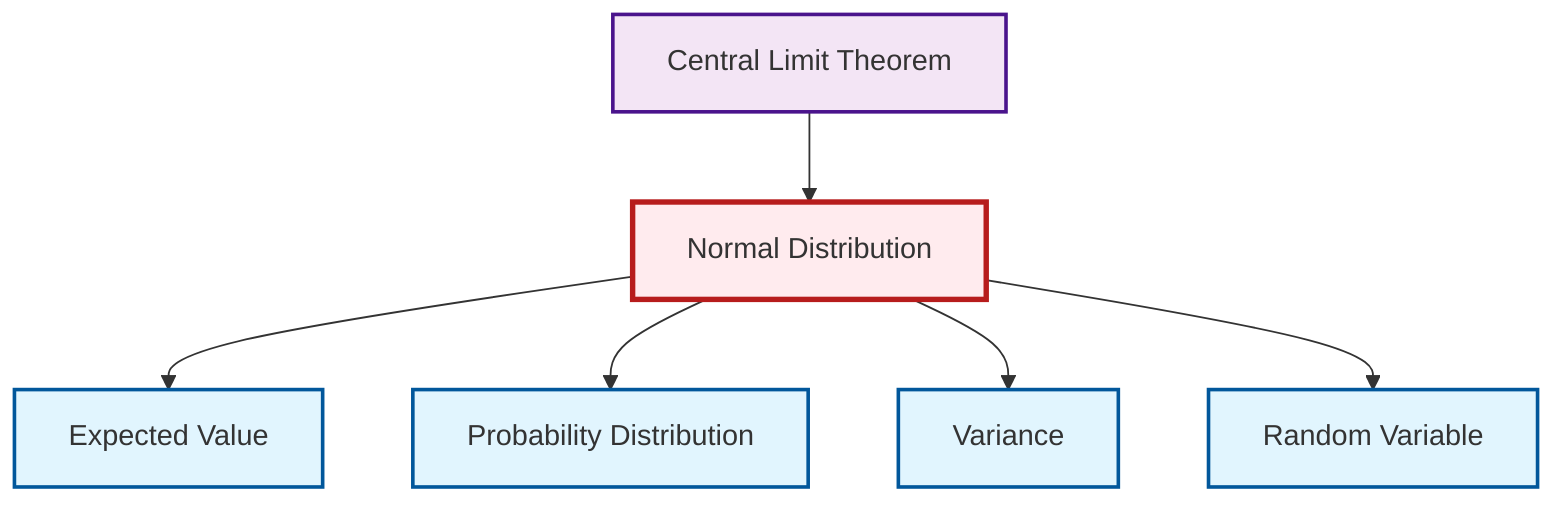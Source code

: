 graph TD
    classDef definition fill:#e1f5fe,stroke:#01579b,stroke-width:2px
    classDef theorem fill:#f3e5f5,stroke:#4a148c,stroke-width:2px
    classDef axiom fill:#fff3e0,stroke:#e65100,stroke-width:2px
    classDef example fill:#e8f5e9,stroke:#1b5e20,stroke-width:2px
    classDef current fill:#ffebee,stroke:#b71c1c,stroke-width:3px
    thm-central-limit["Central Limit Theorem"]:::theorem
    def-random-variable["Random Variable"]:::definition
    def-probability-distribution["Probability Distribution"]:::definition
    def-normal-distribution["Normal Distribution"]:::definition
    def-expectation["Expected Value"]:::definition
    def-variance["Variance"]:::definition
    def-normal-distribution --> def-expectation
    thm-central-limit --> def-normal-distribution
    def-normal-distribution --> def-probability-distribution
    def-normal-distribution --> def-variance
    def-normal-distribution --> def-random-variable
    class def-normal-distribution current
